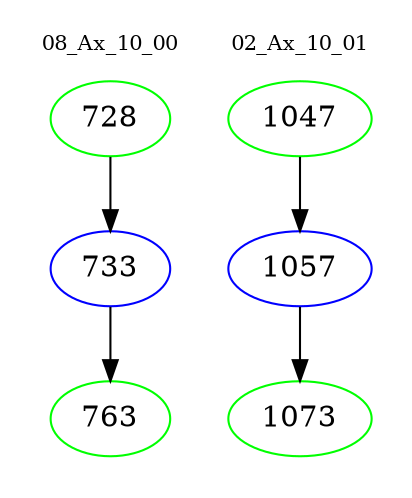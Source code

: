 digraph{
subgraph cluster_0 {
color = white
label = "08_Ax_10_00";
fontsize=10;
T0_728 [label="728", color="green"]
T0_728 -> T0_733 [color="black"]
T0_733 [label="733", color="blue"]
T0_733 -> T0_763 [color="black"]
T0_763 [label="763", color="green"]
}
subgraph cluster_1 {
color = white
label = "02_Ax_10_01";
fontsize=10;
T1_1047 [label="1047", color="green"]
T1_1047 -> T1_1057 [color="black"]
T1_1057 [label="1057", color="blue"]
T1_1057 -> T1_1073 [color="black"]
T1_1073 [label="1073", color="green"]
}
}
